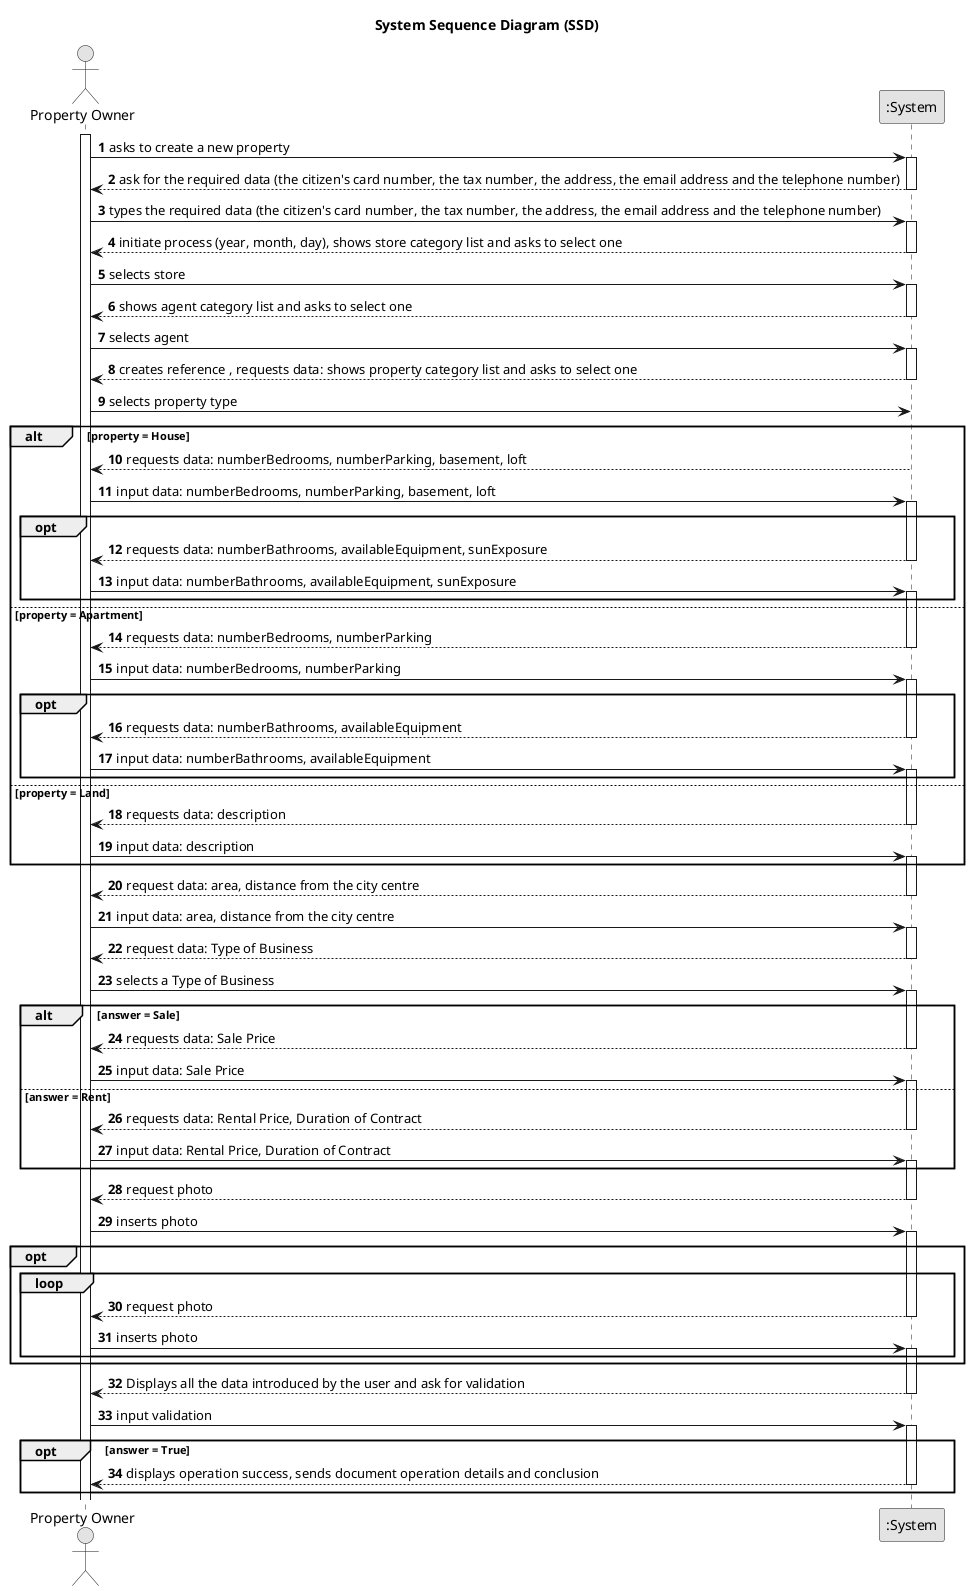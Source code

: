 @startuml
skinparam monochrome true
skinparam packageStyle rectangle
skinparam shadowing false

title System Sequence Diagram (SSD)

autonumber

actor "Property Owner" as User
participant ":System" as System

activate User

        User -> System : asks to create a new property
    activate System

        System --> User :ask for the required data (the citizen's card number, the tax number, the address, the email address and the telephone number)
    deactivate System

        User -> System : types the required data (the citizen's card number, the tax number, the address, the email address and the telephone number)
    activate System

	    System --> User :initiate process (year, month, day), shows store category list and asks to select one
    deactivate System

        User -> System : selects store
    activate System

	    System --> User : shows agent category list and asks to select one
    deactivate System

        User -> System : selects agent
    activate System

	    System --> User : creates reference , requests data: shows property category list and asks to select one
    deactivate System

        User -> System : selects property type


    alt property = House
            System --> User : requests data: numberBedrooms, numberParking, basement, loft
        deactivate System

                User -> System : input data: numberBedrooms, numberParking, basement, loft
        activate System

            group opt
                System --> User : requests data: numberBathrooms, availableEquipment, sunExposure
                deactivate System

                User -> System : input data: numberBathrooms, availableEquipment, sunExposure
                activate System
            end

    else property = Apartment
                System --> User : requests data: numberBedrooms, numberParking
            deactivate System

                    User -> System : input data: numberBedrooms, numberParking
            activate System

            group opt
                    System --> User : requests data: numberBathrooms, availableEquipment
                    deactivate System

                    User -> System : input data: numberBathrooms, availableEquipment
                    activate System
            end

    else property = Land
                    System --> User : requests data: description
                deactivate System

                        User -> System : input data: description
                activate System
    end

        System --> User : request data: area, distance from the city centre
    deactivate System

        User -> System : input data: area, distance from the city centre
    activate System

	    System --> User : request data: Type of Business
    deactivate System

        User -> System : selects a Type of Business
    activate System

    alt answer = Sale
        System --> User : requests data: Sale Price
    deactivate System

        User -> System : input data: Sale Price
        activate System


    else answer = Rent
                        System --> User : requests data: Rental Price, Duration of Contract
                    deactivate System

                            User -> System : input data: Rental Price, Duration of Contract
                    activate System
    end
                System --> User : request photo
        deactivate System

    	        User -> System : inserts photo
        activate System
    group opt
    loop
            System --> User : request photo
    deactivate System

	        User -> System : inserts photo
    activate System

    end

    end
            System --> User : Displays all the data introduced by the user and ask for validation
    deactivate System

            User -> System : input validation
    activate System

    group opt [answer = True]
            System --> User : displays operation success, sends document operation details and conclusion
        deactivate System
    end


@enduml
